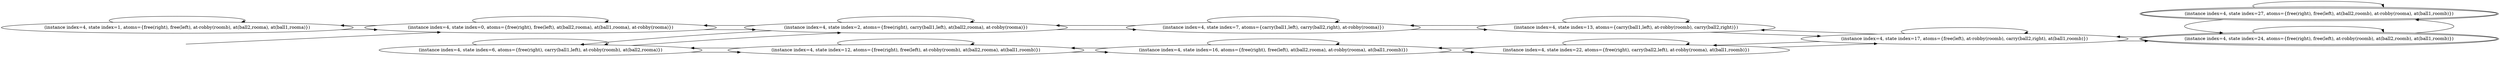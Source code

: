 digraph {
rankdir="LR"
s1[label="(instance index=4, state index=1, atoms={free(right), free(left), at-robby(roomb), at(ball2,rooma), at(ball1,rooma)})"]
s6[label="(instance index=4, state index=6, atoms={free(right), carry(ball1,left), at-robby(roomb), at(ball2,rooma)})"]
s0[label="(instance index=4, state index=0, atoms={free(right), free(left), at(ball2,rooma), at(ball1,rooma), at-robby(rooma)})"]
s12[label="(instance index=4, state index=12, atoms={free(right), free(left), at-robby(roomb), at(ball2,rooma), at(ball1,roomb)})"]
s2[label="(instance index=4, state index=2, atoms={free(right), carry(ball1,left), at(ball2,rooma), at-robby(rooma)})"]
s16[label="(instance index=4, state index=16, atoms={free(right), free(left), at(ball2,rooma), at-robby(rooma), at(ball1,roomb)})"]
s7[label="(instance index=4, state index=7, atoms={carry(ball1,left), carry(ball2,right), at-robby(rooma)})"]
s22[label="(instance index=4, state index=22, atoms={free(right), carry(ball2,left), at-robby(rooma), at(ball1,roomb)})"]
s13[label="(instance index=4, state index=13, atoms={carry(ball1,left), at-robby(roomb), carry(ball2,right)})"]
s17[label="(instance index=4, state index=17, atoms={free(left), at-robby(roomb), carry(ball2,right), at(ball1,roomb)})"]
s24[peripheries=2,label="(instance index=4, state index=24, atoms={free(right), free(left), at-robby(roomb), at(ball2,roomb), at(ball1,roomb)})"]
s27[peripheries=2,label="(instance index=4, state index=27, atoms={free(right), free(left), at(ball2,roomb), at-robby(rooma), at(ball1,roomb)})"]
Dangling [ label = "", style = invis ]
{ rank = same; Dangling }
Dangling -> s0
{ rank = same; s0}
{ rank = same; s6,s0}
{ rank = same; s12,s2}
{ rank = same; s16,s7}
{ rank = same; s22,s13}
{ rank = same; s17}
{ rank = same; s24,s27}
{
s1->s1
s1->s0
}
{
s6->s6
s6->s12
s6->s2
s0->s2
s0->s1
s0->s0
}
{
s12->s6
s12->s12
s12->s16
s2->s6
s2->s7
s2->s2
s2->s0
}
{
s16->s12
s16->s22
s16->s16
s7->s7
s7->s13
s7->s2
}
{
s22->s17
s22->s22
s22->s16
s13->s7
s13->s13
s13->s17
}
{
s17->s13
s17->s22
s17->s17
s17->s24
}
{
s24->s17
s24->s27
s24->s24
s27->s27
s27->s24
}
}
